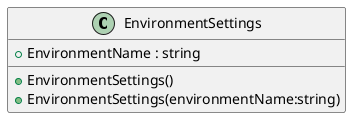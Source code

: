 @startuml
class EnvironmentSettings {
    + EnvironmentName : string
    + EnvironmentSettings()
    + EnvironmentSettings(environmentName:string)
}
@enduml
